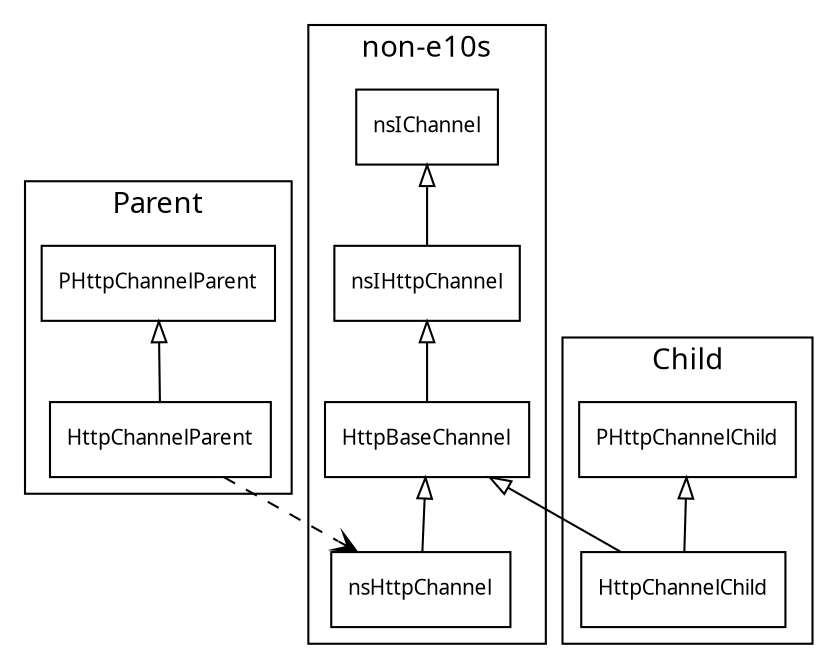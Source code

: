 digraph G {
    rankdir = "TD";
    fontname = "Sans-Serif";

    node [shape=box, fontname="Sans-Serif", fontsize=10];
    edge[dir=back, arrowtail=empty]

	subgraph cluster_parent {
	    label = "Parent";
	    PHttpChannelParent -> HttpChannelParent;
	}

	subgraph cluster_none10s {
	    label = "non-e10s";

		nsIChannel -> nsIHttpChannel;
		nsIHttpChannel -> HttpBaseChannel;
		HttpBaseChannel -> nsHttpChannel;
	}

	subgraph cluster_child {
	    label = "Child";
	    PHttpChannelChild -> HttpChannelChild;
	}
	HttpBaseChannel -> HttpChannelChild;

	edge[dir=forward, style=dashed, arrowhead=open]

	HttpChannelParent -> nsHttpChannel;
	#PHttpChannelChild -> PHttpChannelParent;
}
